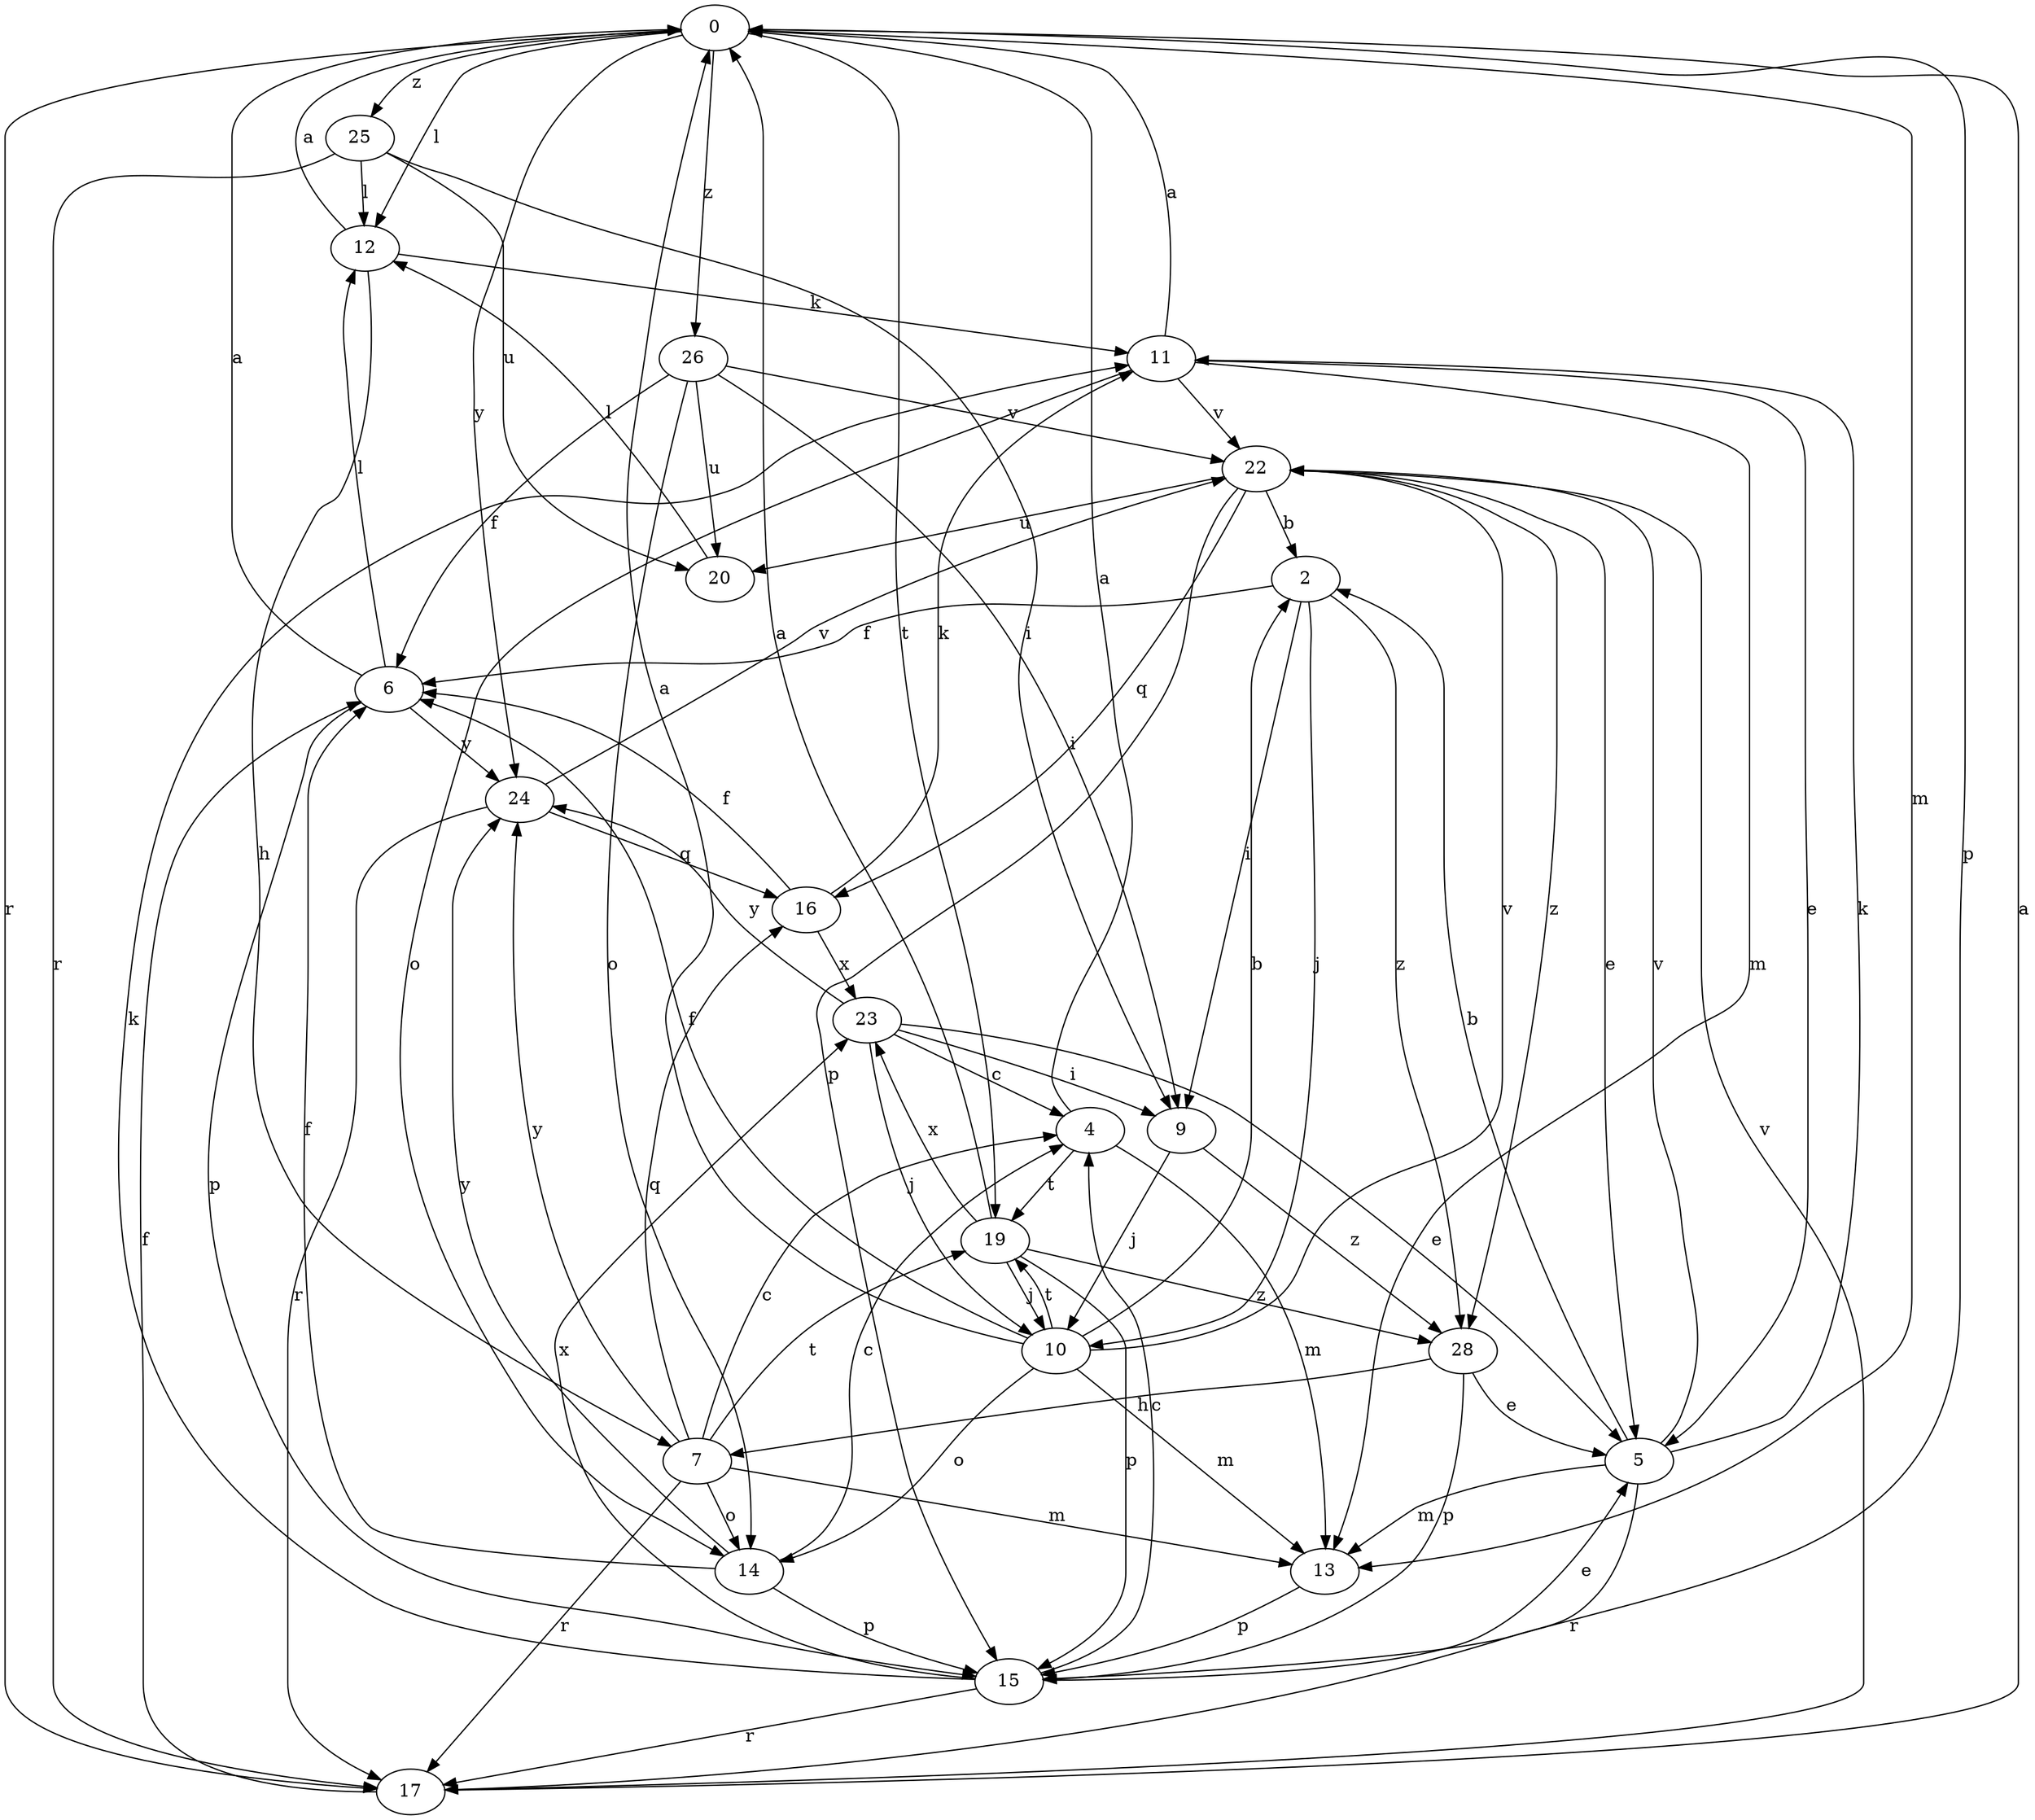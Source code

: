 strict digraph  {
0;
2;
4;
5;
6;
7;
9;
10;
11;
12;
13;
14;
15;
16;
17;
19;
20;
22;
23;
24;
25;
26;
28;
0 -> 12  [label=l];
0 -> 13  [label=m];
0 -> 15  [label=p];
0 -> 17  [label=r];
0 -> 19  [label=t];
0 -> 24  [label=y];
0 -> 25  [label=z];
0 -> 26  [label=z];
2 -> 6  [label=f];
2 -> 9  [label=i];
2 -> 10  [label=j];
2 -> 28  [label=z];
4 -> 0  [label=a];
4 -> 13  [label=m];
4 -> 19  [label=t];
5 -> 2  [label=b];
5 -> 11  [label=k];
5 -> 13  [label=m];
5 -> 17  [label=r];
5 -> 22  [label=v];
6 -> 0  [label=a];
6 -> 12  [label=l];
6 -> 15  [label=p];
6 -> 24  [label=y];
7 -> 4  [label=c];
7 -> 13  [label=m];
7 -> 14  [label=o];
7 -> 16  [label=q];
7 -> 17  [label=r];
7 -> 19  [label=t];
7 -> 24  [label=y];
9 -> 10  [label=j];
9 -> 28  [label=z];
10 -> 0  [label=a];
10 -> 2  [label=b];
10 -> 6  [label=f];
10 -> 13  [label=m];
10 -> 14  [label=o];
10 -> 19  [label=t];
10 -> 22  [label=v];
11 -> 0  [label=a];
11 -> 5  [label=e];
11 -> 13  [label=m];
11 -> 14  [label=o];
11 -> 22  [label=v];
12 -> 0  [label=a];
12 -> 7  [label=h];
12 -> 11  [label=k];
13 -> 15  [label=p];
14 -> 4  [label=c];
14 -> 6  [label=f];
14 -> 15  [label=p];
14 -> 24  [label=y];
15 -> 4  [label=c];
15 -> 5  [label=e];
15 -> 11  [label=k];
15 -> 17  [label=r];
15 -> 23  [label=x];
16 -> 6  [label=f];
16 -> 11  [label=k];
16 -> 23  [label=x];
17 -> 0  [label=a];
17 -> 6  [label=f];
17 -> 22  [label=v];
19 -> 0  [label=a];
19 -> 10  [label=j];
19 -> 15  [label=p];
19 -> 23  [label=x];
19 -> 28  [label=z];
20 -> 12  [label=l];
22 -> 2  [label=b];
22 -> 5  [label=e];
22 -> 15  [label=p];
22 -> 16  [label=q];
22 -> 20  [label=u];
22 -> 28  [label=z];
23 -> 4  [label=c];
23 -> 5  [label=e];
23 -> 9  [label=i];
23 -> 10  [label=j];
23 -> 24  [label=y];
24 -> 16  [label=q];
24 -> 17  [label=r];
24 -> 22  [label=v];
25 -> 9  [label=i];
25 -> 12  [label=l];
25 -> 17  [label=r];
25 -> 20  [label=u];
26 -> 6  [label=f];
26 -> 9  [label=i];
26 -> 14  [label=o];
26 -> 20  [label=u];
26 -> 22  [label=v];
28 -> 5  [label=e];
28 -> 7  [label=h];
28 -> 15  [label=p];
}

